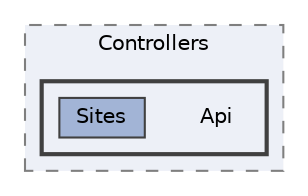 digraph "app/Http/Controllers/Api"
{
 // LATEX_PDF_SIZE
  bgcolor="transparent";
  edge [fontname=Helvetica,fontsize=10,labelfontname=Helvetica,labelfontsize=10];
  node [fontname=Helvetica,fontsize=10,shape=box,height=0.2,width=0.4];
  compound=true
  subgraph clusterdir_27ba1f74dc73f44d4e9ca42f2dd266ec {
    graph [ bgcolor="#edf0f7", pencolor="grey50", label="Controllers", fontname=Helvetica,fontsize=10 style="filled,dashed", URL="dir_27ba1f74dc73f44d4e9ca42f2dd266ec.html",tooltip=""]
  subgraph clusterdir_39e6fb902e81f005505faea649f0079b {
    graph [ bgcolor="#edf0f7", pencolor="grey25", label="", fontname=Helvetica,fontsize=10 style="filled,bold", URL="dir_39e6fb902e81f005505faea649f0079b.html",tooltip=""]
    dir_39e6fb902e81f005505faea649f0079b [shape=plaintext, label="Api"];
  dir_08865aef300f6133895b6e4fa8b0a1ce [label="Sites", fillcolor="#a2b4d6", color="grey25", style="filled", URL="dir_08865aef300f6133895b6e4fa8b0a1ce.html",tooltip=""];
  }
  }
}
